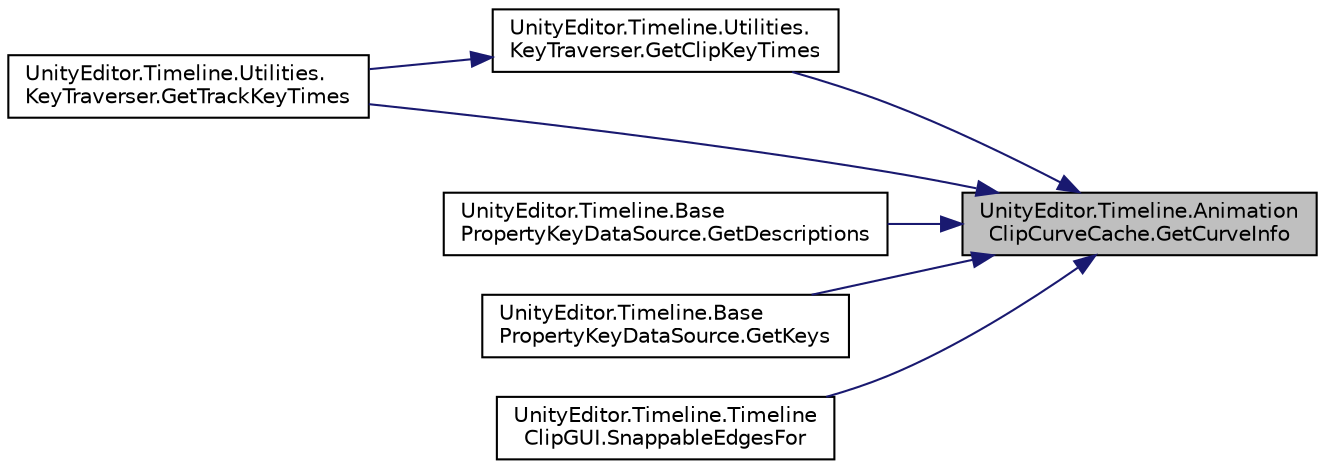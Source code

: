 digraph "UnityEditor.Timeline.AnimationClipCurveCache.GetCurveInfo"
{
 // LATEX_PDF_SIZE
  edge [fontname="Helvetica",fontsize="10",labelfontname="Helvetica",labelfontsize="10"];
  node [fontname="Helvetica",fontsize="10",shape=record];
  rankdir="RL";
  Node1 [label="UnityEditor.Timeline.Animation\lClipCurveCache.GetCurveInfo",height=0.2,width=0.4,color="black", fillcolor="grey75", style="filled", fontcolor="black",tooltip=" "];
  Node1 -> Node2 [dir="back",color="midnightblue",fontsize="10",style="solid",fontname="Helvetica"];
  Node2 [label="UnityEditor.Timeline.Utilities.\lKeyTraverser.GetClipKeyTimes",height=0.2,width=0.4,color="black", fillcolor="white", style="filled",URL="$class_unity_editor_1_1_timeline_1_1_utilities_1_1_key_traverser.html#abf9c2b7a498fe4fe224a01bbef3f0a4d",tooltip=" "];
  Node2 -> Node3 [dir="back",color="midnightblue",fontsize="10",style="solid",fontname="Helvetica"];
  Node3 [label="UnityEditor.Timeline.Utilities.\lKeyTraverser.GetTrackKeyTimes",height=0.2,width=0.4,color="black", fillcolor="white", style="filled",URL="$class_unity_editor_1_1_timeline_1_1_utilities_1_1_key_traverser.html#aec9e5e48fb6911300201dfc6dacb6670",tooltip=" "];
  Node1 -> Node4 [dir="back",color="midnightblue",fontsize="10",style="solid",fontname="Helvetica"];
  Node4 [label="UnityEditor.Timeline.Base\lPropertyKeyDataSource.GetDescriptions",height=0.2,width=0.4,color="black", fillcolor="white", style="filled",URL="$class_unity_editor_1_1_timeline_1_1_base_property_key_data_source.html#a4fa50fd387a4527214ce6d785822612d",tooltip=" "];
  Node1 -> Node5 [dir="back",color="midnightblue",fontsize="10",style="solid",fontname="Helvetica"];
  Node5 [label="UnityEditor.Timeline.Base\lPropertyKeyDataSource.GetKeys",height=0.2,width=0.4,color="black", fillcolor="white", style="filled",URL="$class_unity_editor_1_1_timeline_1_1_base_property_key_data_source.html#a75d677977cb9107ca05cf83f9787d320",tooltip=" "];
  Node1 -> Node3 [dir="back",color="midnightblue",fontsize="10",style="solid",fontname="Helvetica"];
  Node1 -> Node6 [dir="back",color="midnightblue",fontsize="10",style="solid",fontname="Helvetica"];
  Node6 [label="UnityEditor.Timeline.Timeline\lClipGUI.SnappableEdgesFor",height=0.2,width=0.4,color="black", fillcolor="white", style="filled",URL="$class_unity_editor_1_1_timeline_1_1_timeline_clip_g_u_i.html#a909a411201375f90d27b33476be7bb5b",tooltip=" "];
}
